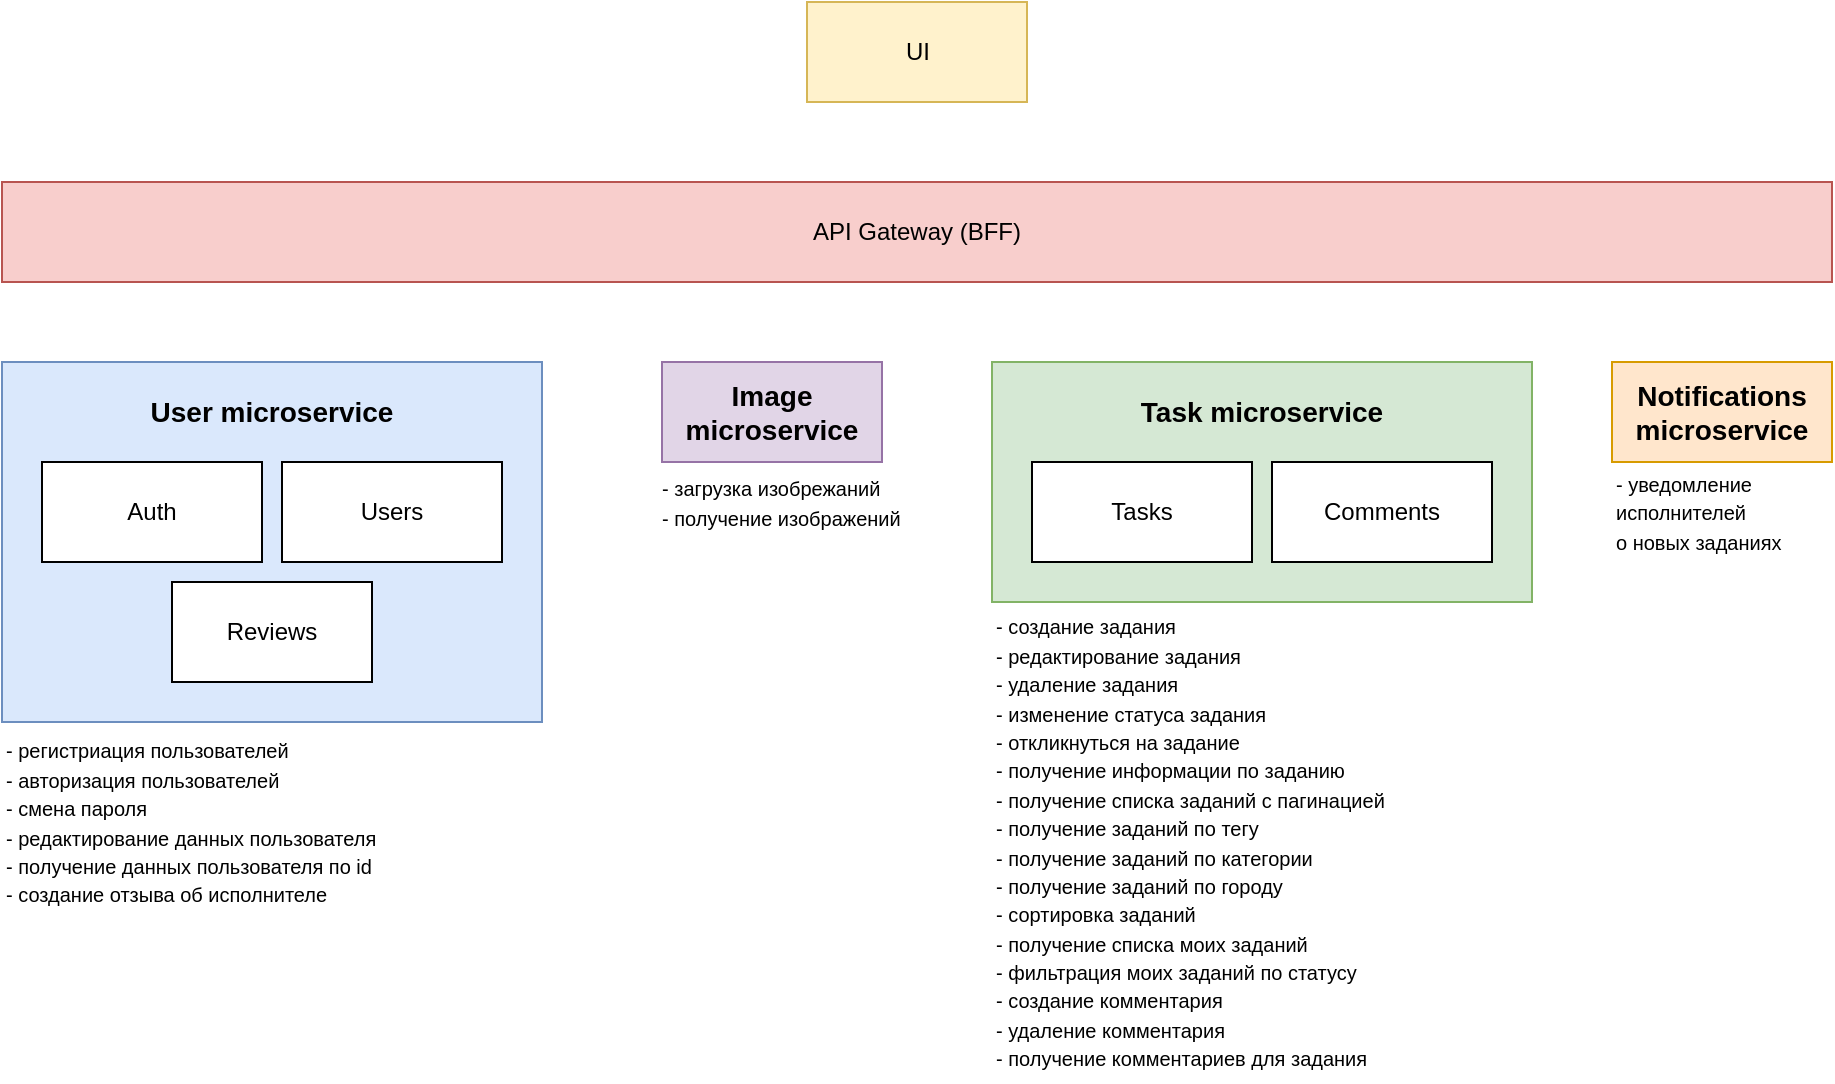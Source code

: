 <mxfile version="22.0.8" type="device">
  <diagram id="R9BbqeWQimyDJlAWLdY9" name="Страница — 1">
    <mxGraphModel dx="910" dy="487" grid="1" gridSize="10" guides="1" tooltips="1" connect="1" arrows="1" fold="1" page="1" pageScale="1" pageWidth="1169" pageHeight="827" math="0" shadow="0">
      <root>
        <mxCell id="0" />
        <mxCell id="1" parent="0" />
        <mxCell id="RpP-x2e9BmZM9u7FJxX2-7" value="" style="rounded=0;whiteSpace=wrap;html=1;fillColor=#d5e8d4;strokeColor=#82b366;" parent="1" vertex="1">
          <mxGeometry x="640" y="210" width="270" height="120" as="geometry" />
        </mxCell>
        <mxCell id="RpP-x2e9BmZM9u7FJxX2-4" value="" style="rounded=0;whiteSpace=wrap;html=1;fillColor=#dae8fc;strokeColor=#6c8ebf;" parent="1" vertex="1">
          <mxGeometry x="145" y="210" width="270" height="180" as="geometry" />
        </mxCell>
        <mxCell id="qTpDd-82Sa-KkdkH2lr0-1" value="Tasks" style="html=1;whiteSpace=wrap;" parent="1" vertex="1">
          <mxGeometry x="660" y="260" width="110" height="50" as="geometry" />
        </mxCell>
        <mxCell id="qTpDd-82Sa-KkdkH2lr0-4" value="Auth" style="html=1;whiteSpace=wrap;" parent="1" vertex="1">
          <mxGeometry x="165" y="260" width="110" height="50" as="geometry" />
        </mxCell>
        <mxCell id="qTpDd-82Sa-KkdkH2lr0-5" value="&lt;font style=&quot;font-size: 14px;&quot;&gt;&lt;b&gt;Image microservice&lt;/b&gt;&lt;/font&gt;" style="html=1;whiteSpace=wrap;fillColor=#e1d5e7;strokeColor=#9673a6;" parent="1" vertex="1">
          <mxGeometry x="475" y="210" width="110" height="50" as="geometry" />
        </mxCell>
        <mxCell id="qTpDd-82Sa-KkdkH2lr0-6" value="&lt;b&gt;&lt;font style=&quot;font-size: 14px;&quot;&gt;Notifications microservice&lt;/font&gt;&lt;/b&gt;" style="html=1;whiteSpace=wrap;fillColor=#ffe6cc;strokeColor=#d79b00;" parent="1" vertex="1">
          <mxGeometry x="950" y="210" width="110" height="50" as="geometry" />
        </mxCell>
        <mxCell id="qTpDd-82Sa-KkdkH2lr0-7" value="UI" style="html=1;whiteSpace=wrap;fillColor=#fff2cc;strokeColor=#d6b656;" parent="1" vertex="1">
          <mxGeometry x="547.5" y="30" width="110" height="50" as="geometry" />
        </mxCell>
        <mxCell id="qTpDd-82Sa-KkdkH2lr0-11" value="Users" style="html=1;whiteSpace=wrap;" parent="1" vertex="1">
          <mxGeometry x="285" y="260" width="110" height="50" as="geometry" />
        </mxCell>
        <mxCell id="qTpDd-82Sa-KkdkH2lr0-13" value="Reviews" style="html=1;whiteSpace=wrap;" parent="1" vertex="1">
          <mxGeometry x="230" y="320" width="100" height="50" as="geometry" />
        </mxCell>
        <mxCell id="qTpDd-82Sa-KkdkH2lr0-14" value="API Gateway (BFF)" style="html=1;whiteSpace=wrap;fillColor=#f8cecc;strokeColor=#b85450;" parent="1" vertex="1">
          <mxGeometry x="145" y="120" width="915" height="50" as="geometry" />
        </mxCell>
        <mxCell id="RpP-x2e9BmZM9u7FJxX2-5" value="&lt;b&gt;&lt;font style=&quot;font-size: 14px;&quot;&gt;User microservice&lt;/font&gt;&lt;/b&gt;" style="text;html=1;strokeColor=none;fillColor=none;align=center;verticalAlign=middle;whiteSpace=wrap;rounded=0;" parent="1" vertex="1">
          <mxGeometry x="155" y="220" width="250" height="30" as="geometry" />
        </mxCell>
        <mxCell id="RpP-x2e9BmZM9u7FJxX2-8" value="&lt;b&gt;&lt;font style=&quot;font-size: 14px;&quot;&gt;Task microservice&lt;/font&gt;&lt;/b&gt;" style="text;html=1;strokeColor=none;fillColor=none;align=center;verticalAlign=middle;whiteSpace=wrap;rounded=0;" parent="1" vertex="1">
          <mxGeometry x="640" y="220" width="270" height="30" as="geometry" />
        </mxCell>
        <mxCell id="RyzpiVh8BU72PhaFGrR1-153" value="&lt;font style=&quot;font-size: 10px;&quot;&gt;- регистриация пользователей&lt;br&gt;- авторизация пользователей&lt;br&gt;- смена пароля&lt;br&gt;- редактирование данных пользователя&lt;br&gt;- получение данных пользователя по id&lt;br&gt;- создание отзыва об исполнителе&lt;br&gt;&lt;/font&gt;" style="text;html=1;strokeColor=none;fillColor=none;align=left;verticalAlign=middle;whiteSpace=wrap;rounded=0;" parent="1" vertex="1">
          <mxGeometry x="145" y="390" width="265" height="100" as="geometry" />
        </mxCell>
        <mxCell id="RyzpiVh8BU72PhaFGrR1-154" value="&lt;font style=&quot;font-size: 10px;&quot;&gt;- загрузка изобрежаний&lt;br&gt;- получение изображений&lt;/font&gt;" style="text;html=1;strokeColor=none;fillColor=none;align=left;verticalAlign=middle;whiteSpace=wrap;rounded=0;" parent="1" vertex="1">
          <mxGeometry x="472.5" y="260" width="147.5" height="40" as="geometry" />
        </mxCell>
        <mxCell id="RyzpiVh8BU72PhaFGrR1-155" value="&lt;font style=&quot;font-size: 10px;&quot;&gt;&lt;font style=&quot;&quot;&gt;&lt;font style=&quot;&quot;&gt;- создание задания&lt;br&gt;- редактирование задания&lt;br&gt;- удаление задания&lt;br&gt;- изменение статуса задания&lt;br&gt;&lt;/font&gt;- откликнуться на задание&lt;br&gt;- получение информации по заданию&lt;br&gt;&lt;/font&gt;- получение списка заданий с пагинацией&lt;br&gt;- получение заданий по тегу&lt;br&gt;- получение заданий по категории&lt;br&gt;- получение заданий по городу&lt;br&gt;- сортировка заданий&lt;br&gt;- получение списка моих заданий&lt;br&gt;- фильтрация моих заданий по статусу&lt;br&gt;- создание комментария&lt;br&gt;- удаление комментария&lt;br&gt;- получение комментариев для задания&lt;br&gt;&lt;/font&gt;" style="text;html=1;strokeColor=none;fillColor=none;align=left;verticalAlign=middle;whiteSpace=wrap;rounded=0;labelPosition=center;verticalLabelPosition=middle;" parent="1" vertex="1">
          <mxGeometry x="640" y="330" width="268.75" height="240" as="geometry" />
        </mxCell>
        <mxCell id="RyzpiVh8BU72PhaFGrR1-156" value="Comments" style="html=1;whiteSpace=wrap;" parent="1" vertex="1">
          <mxGeometry x="780" y="260" width="110" height="50" as="geometry" />
        </mxCell>
        <mxCell id="RyzpiVh8BU72PhaFGrR1-158" value="&lt;font style=&quot;font-size: 10px;&quot;&gt;- уведомление исполнителей&lt;br&gt;о новых заданиях&lt;/font&gt;" style="text;html=1;strokeColor=none;fillColor=none;align=left;verticalAlign=middle;whiteSpace=wrap;rounded=0;" parent="1" vertex="1">
          <mxGeometry x="950" y="260" width="110" height="50" as="geometry" />
        </mxCell>
      </root>
    </mxGraphModel>
  </diagram>
</mxfile>
